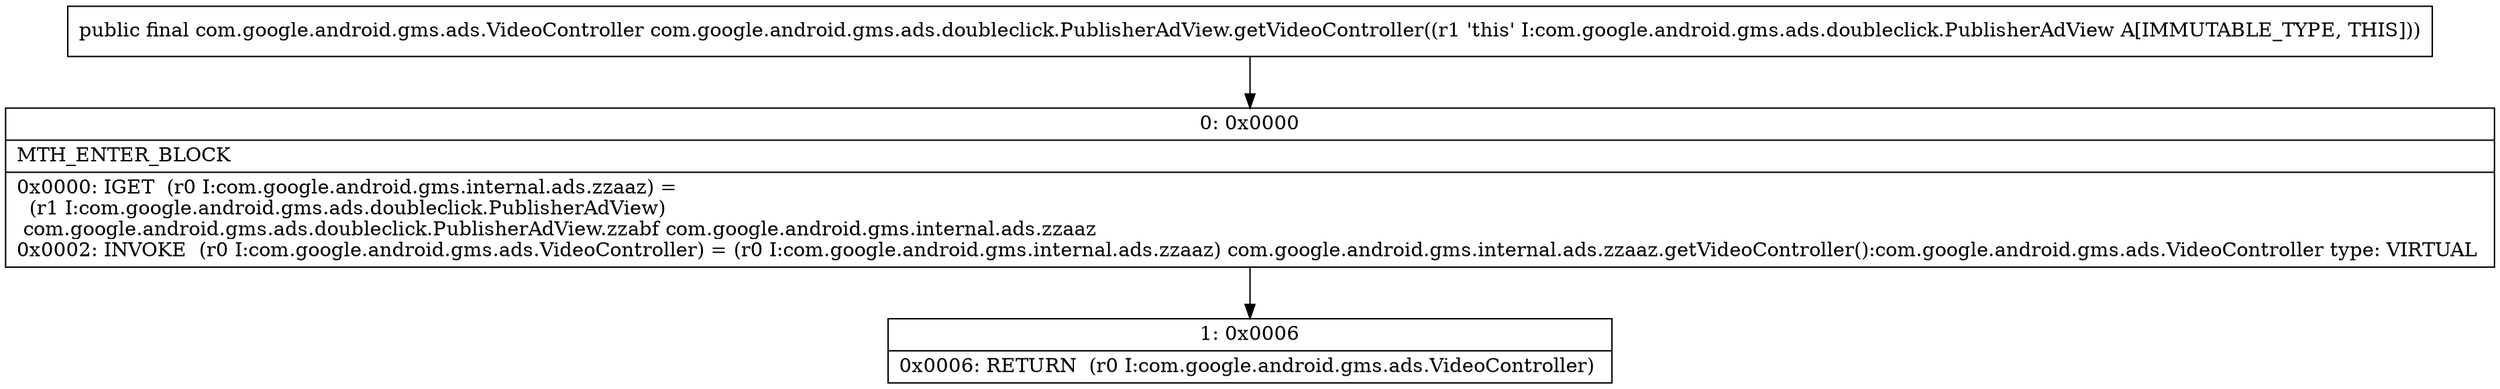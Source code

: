 digraph "CFG forcom.google.android.gms.ads.doubleclick.PublisherAdView.getVideoController()Lcom\/google\/android\/gms\/ads\/VideoController;" {
Node_0 [shape=record,label="{0\:\ 0x0000|MTH_ENTER_BLOCK\l|0x0000: IGET  (r0 I:com.google.android.gms.internal.ads.zzaaz) = \l  (r1 I:com.google.android.gms.ads.doubleclick.PublisherAdView)\l com.google.android.gms.ads.doubleclick.PublisherAdView.zzabf com.google.android.gms.internal.ads.zzaaz \l0x0002: INVOKE  (r0 I:com.google.android.gms.ads.VideoController) = (r0 I:com.google.android.gms.internal.ads.zzaaz) com.google.android.gms.internal.ads.zzaaz.getVideoController():com.google.android.gms.ads.VideoController type: VIRTUAL \l}"];
Node_1 [shape=record,label="{1\:\ 0x0006|0x0006: RETURN  (r0 I:com.google.android.gms.ads.VideoController) \l}"];
MethodNode[shape=record,label="{public final com.google.android.gms.ads.VideoController com.google.android.gms.ads.doubleclick.PublisherAdView.getVideoController((r1 'this' I:com.google.android.gms.ads.doubleclick.PublisherAdView A[IMMUTABLE_TYPE, THIS])) }"];
MethodNode -> Node_0;
Node_0 -> Node_1;
}

